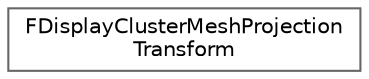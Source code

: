 digraph "Graphical Class Hierarchy"
{
 // INTERACTIVE_SVG=YES
 // LATEX_PDF_SIZE
  bgcolor="transparent";
  edge [fontname=Helvetica,fontsize=10,labelfontname=Helvetica,labelfontsize=10];
  node [fontname=Helvetica,fontsize=10,shape=box,height=0.2,width=0.4];
  rankdir="LR";
  Node0 [id="Node000000",label="FDisplayClusterMeshProjection\lTransform",height=0.2,width=0.4,color="grey40", fillcolor="white", style="filled",URL="$d4/d9c/classFDisplayClusterMeshProjectionTransform.html",tooltip="A transform that can be passed around to project and unprojection positions for a specific projection..."];
}
